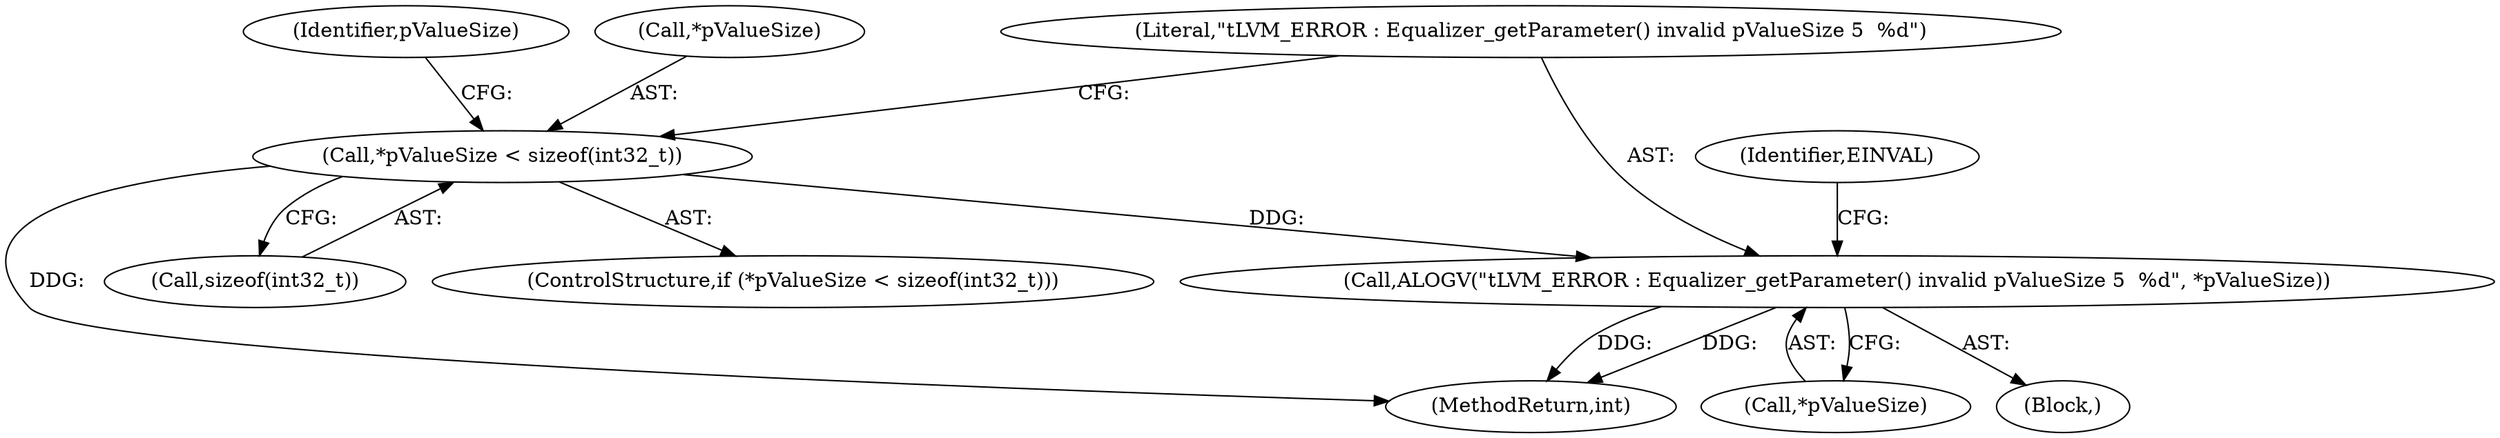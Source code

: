 digraph "0_Android_321ea5257e37c8edb26e66fe4ee78cca4cd915fe@API" {
"1000218" [label="(Call,*pValueSize < sizeof(int32_t))"];
"1000224" [label="(Call,ALOGV(\"\tLVM_ERROR : Equalizer_getParameter() invalid pValueSize 5  %d\", *pValueSize))"];
"1000233" [label="(Identifier,pValueSize)"];
"1000226" [label="(Call,*pValueSize)"];
"1000230" [label="(Identifier,EINVAL)"];
"1000225" [label="(Literal,\"\tLVM_ERROR : Equalizer_getParameter() invalid pValueSize 5  %d\")"];
"1000219" [label="(Call,*pValueSize)"];
"1000224" [label="(Call,ALOGV(\"\tLVM_ERROR : Equalizer_getParameter() invalid pValueSize 5  %d\", *pValueSize))"];
"1000217" [label="(ControlStructure,if (*pValueSize < sizeof(int32_t)))"];
"1000221" [label="(Call,sizeof(int32_t))"];
"1000567" [label="(MethodReturn,int)"];
"1000218" [label="(Call,*pValueSize < sizeof(int32_t))"];
"1000223" [label="(Block,)"];
"1000218" -> "1000217"  [label="AST: "];
"1000218" -> "1000221"  [label="CFG: "];
"1000219" -> "1000218"  [label="AST: "];
"1000221" -> "1000218"  [label="AST: "];
"1000225" -> "1000218"  [label="CFG: "];
"1000233" -> "1000218"  [label="CFG: "];
"1000218" -> "1000567"  [label="DDG: "];
"1000218" -> "1000224"  [label="DDG: "];
"1000224" -> "1000223"  [label="AST: "];
"1000224" -> "1000226"  [label="CFG: "];
"1000225" -> "1000224"  [label="AST: "];
"1000226" -> "1000224"  [label="AST: "];
"1000230" -> "1000224"  [label="CFG: "];
"1000224" -> "1000567"  [label="DDG: "];
"1000224" -> "1000567"  [label="DDG: "];
}
